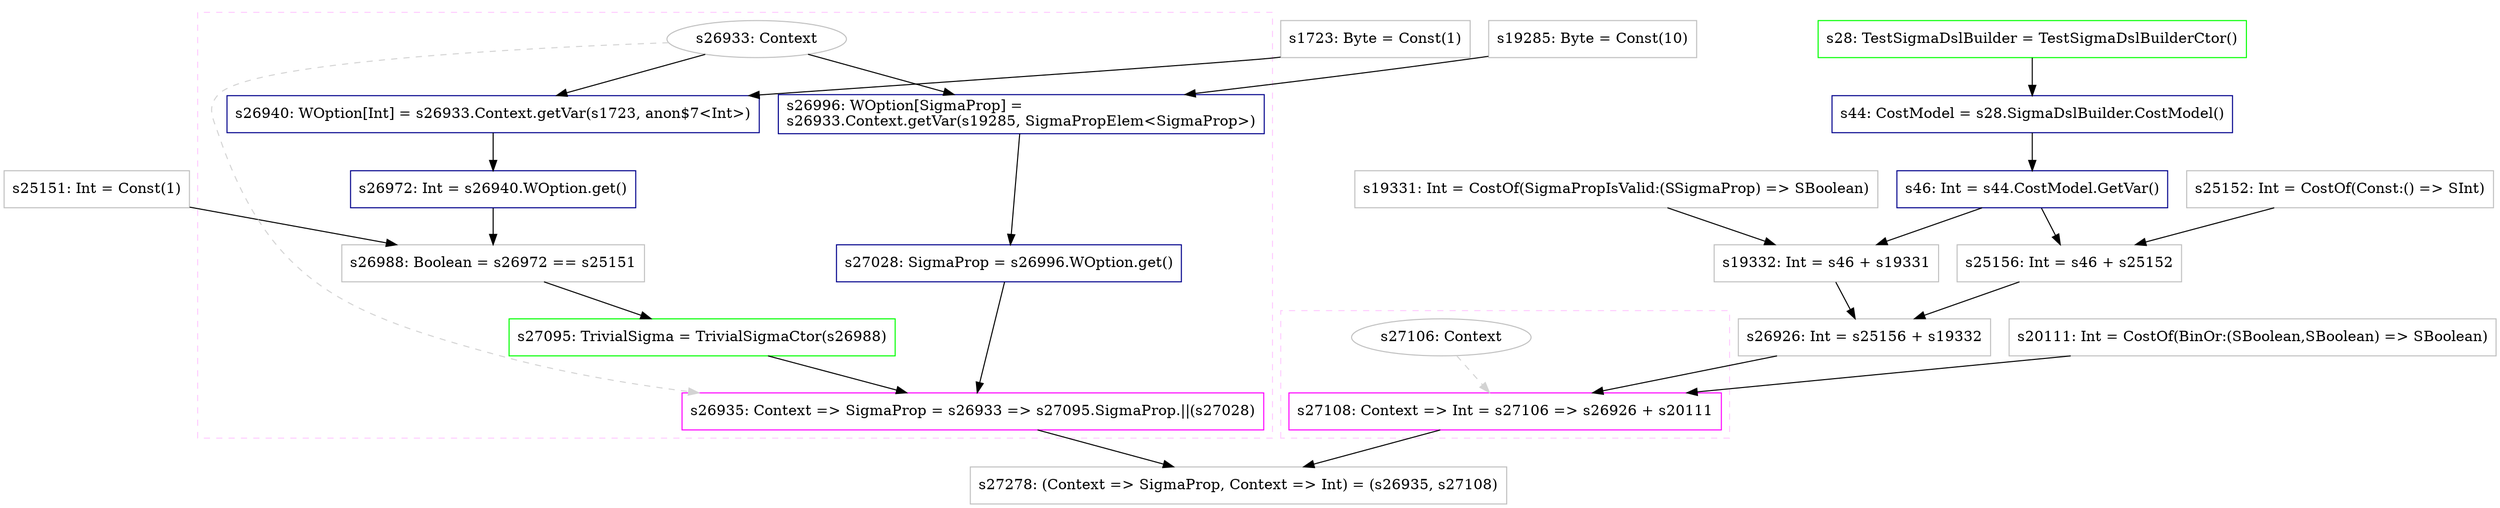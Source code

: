 digraph "Prop6" {
concentrate=true
node [style=filled, fillcolor=orangered]

"s25151" [
label="s25151: Int = Const(1)"
shape=box, color=gray, tooltip="s25151:Int", style=filled, fillcolor=white
]
"s1723" [
label="s1723: Byte = Const(1)"
shape=box, color=gray, tooltip="s1723:Byte", style=filled, fillcolor=white
]
"s19285" [
label="s19285: Byte = Const(10)"
shape=box, color=gray, tooltip="s19285:Byte", style=filled, fillcolor=white
]
subgraph cluster_s26935 {
style=dashed; color="#FFCCFF"
"s26933" [
label="s26933: Context"
shape=oval, color=gray, tooltip="s26933:Context", style=filled, fillcolor=white
]
"s26935" [
label="s26935: Context => SigmaProp = s26933 => s27095.SigmaProp.||(s27028)"
shape=box, color=magenta, tooltip="s26935:Context => SigmaProp", style=filled, fillcolor=white
]
{rank=source; s26933}
"s26940" [
label="s26940: WOption[Int] = s26933.Context.getVar(s1723, anon$7<Int>)"
shape=box, color=darkblue, tooltip="s26940:WOption[Int]", style=filled, fillcolor=white
]
"s26972" [
label="s26972: Int = s26940.WOption.get()"
shape=box, color=darkblue, tooltip="s26972:Int", style=filled, fillcolor=white
]
"s26988" [
label="s26988: Boolean = s26972 == s25151"
shape=box, color=gray, tooltip="s26988:Boolean", style=filled, fillcolor=white
]
"s27095" [
label="s27095: TrivialSigma = TrivialSigmaCtor(s26988)"
shape=box, color=green, tooltip="s27095:TrivialSigma", style=filled, fillcolor=white
]
"s26996" [
label="s26996: WOption[SigmaProp] =\ls26933.Context.getVar(s19285, SigmaPropElem<SigmaProp>)\l"
shape=box, color=darkblue, tooltip="s26996:WOption[SigmaProp]", style=filled, fillcolor=white
]
"s27028" [
label="s27028: SigmaProp = s26996.WOption.get()"
shape=box, color=darkblue, tooltip="s27028:SigmaProp", style=filled, fillcolor=white
]
{rank=sink; s26935}
}
"s28" [
label="s28: TestSigmaDslBuilder = TestSigmaDslBuilderCtor()"
shape=box, color=green, tooltip="s28:TestSigmaDslBuilder", style=filled, fillcolor=white
]
"s44" [
label="s44: CostModel = s28.SigmaDslBuilder.CostModel()"
shape=box, color=darkblue, tooltip="s44:CostModel", style=filled, fillcolor=white
]
"s46" [
label="s46: Int = s44.CostModel.GetVar()"
shape=box, color=darkblue, tooltip="s46:Int", style=filled, fillcolor=white
]
"s25152" [
label="s25152: Int = CostOf(Const:() => SInt)"
shape=box, color=gray, tooltip="s25152:Int", style=filled, fillcolor=white
]
"s25156" [
label="s25156: Int = s46 + s25152"
shape=box, color=gray, tooltip="s25156:Int", style=filled, fillcolor=white
]
"s19331" [
label="s19331: Int = CostOf(SigmaPropIsValid:(SSigmaProp) => SBoolean)"
shape=box, color=gray, tooltip="s19331:Int", style=filled, fillcolor=white
]
"s19332" [
label="s19332: Int = s46 + s19331"
shape=box, color=gray, tooltip="s19332:Int", style=filled, fillcolor=white
]
"s26926" [
label="s26926: Int = s25156 + s19332"
shape=box, color=gray, tooltip="s26926:Int", style=filled, fillcolor=white
]
"s20111" [
label="s20111: Int = CostOf(BinOr:(SBoolean,SBoolean) => SBoolean)"
shape=box, color=gray, tooltip="s20111:Int", style=filled, fillcolor=white
]
subgraph cluster_s27108 {
style=dashed; color="#FFCCFF"
"s27106" [
label="s27106: Context"
shape=oval, color=gray, tooltip="s27106:Context", style=filled, fillcolor=white
]
"s27108" [
label="s27108: Context => Int = s27106 => s26926 + s20111"
shape=box, color=magenta, tooltip="s27108:Context => Int", style=filled, fillcolor=white
]
{rank=source; s27106}
{rank=sink; s27108}
}
"s27278" [
label="s27278: (Context => SigmaProp, Context => Int) = (s26935, s27108)"
shape=box, color=gray, tooltip="s27278:(Context => SigmaProp, Context => Int)", style=filled, fillcolor=white
]
"s26933" -> "s26996" [style=solid]
"s19285" -> "s26996" [style=solid]
"s26996" -> "s27028" [style=solid]
"s44" -> "s46" [style=solid]
"s25156" -> "s26926" [style=solid]
"s19332" -> "s26926" [style=solid]
"s46" -> "s25156" [style=solid]
"s25152" -> "s25156" [style=solid]
"s26988" -> "s27095" [style=solid]
"s27106" -> "s27108" [style=dashed, color=lightgray, weight=0]
"s26926" -> "s27108" [style=solid]
"s20111" -> "s27108" [style=solid]
"s26933" -> "s26935" [style=dashed, color=lightgray, weight=0]
"s27095" -> "s26935" [style=solid]
"s27028" -> "s26935" [style=solid]
"s46" -> "s19332" [style=solid]
"s19331" -> "s19332" [style=solid]
"s28" -> "s44" [style=solid]
"s26935" -> "s27278" [style=solid]
"s27108" -> "s27278" [style=solid]
"s26933" -> "s26940" [style=solid]
"s1723" -> "s26940" [style=solid]
"s26940" -> "s26972" [style=solid]
"s26972" -> "s26988" [style=solid]
"s25151" -> "s26988" [style=solid]
}
